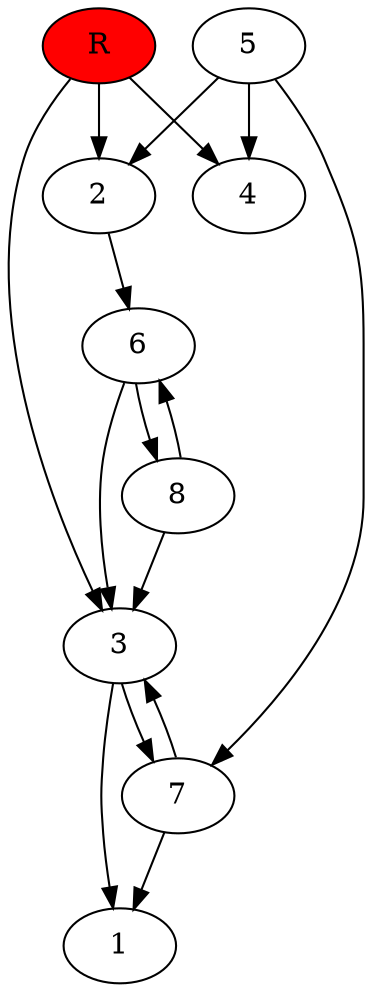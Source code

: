 digraph prb25863 {
	1
	2
	3
	4
	5
	6
	7
	8
	R [fillcolor="#ff0000" style=filled]
	2 -> 6
	3 -> 1
	3 -> 7
	5 -> 2
	5 -> 4
	5 -> 7
	6 -> 3
	6 -> 8
	7 -> 1
	7 -> 3
	8 -> 3
	8 -> 6
	R -> 2
	R -> 3
	R -> 4
}
